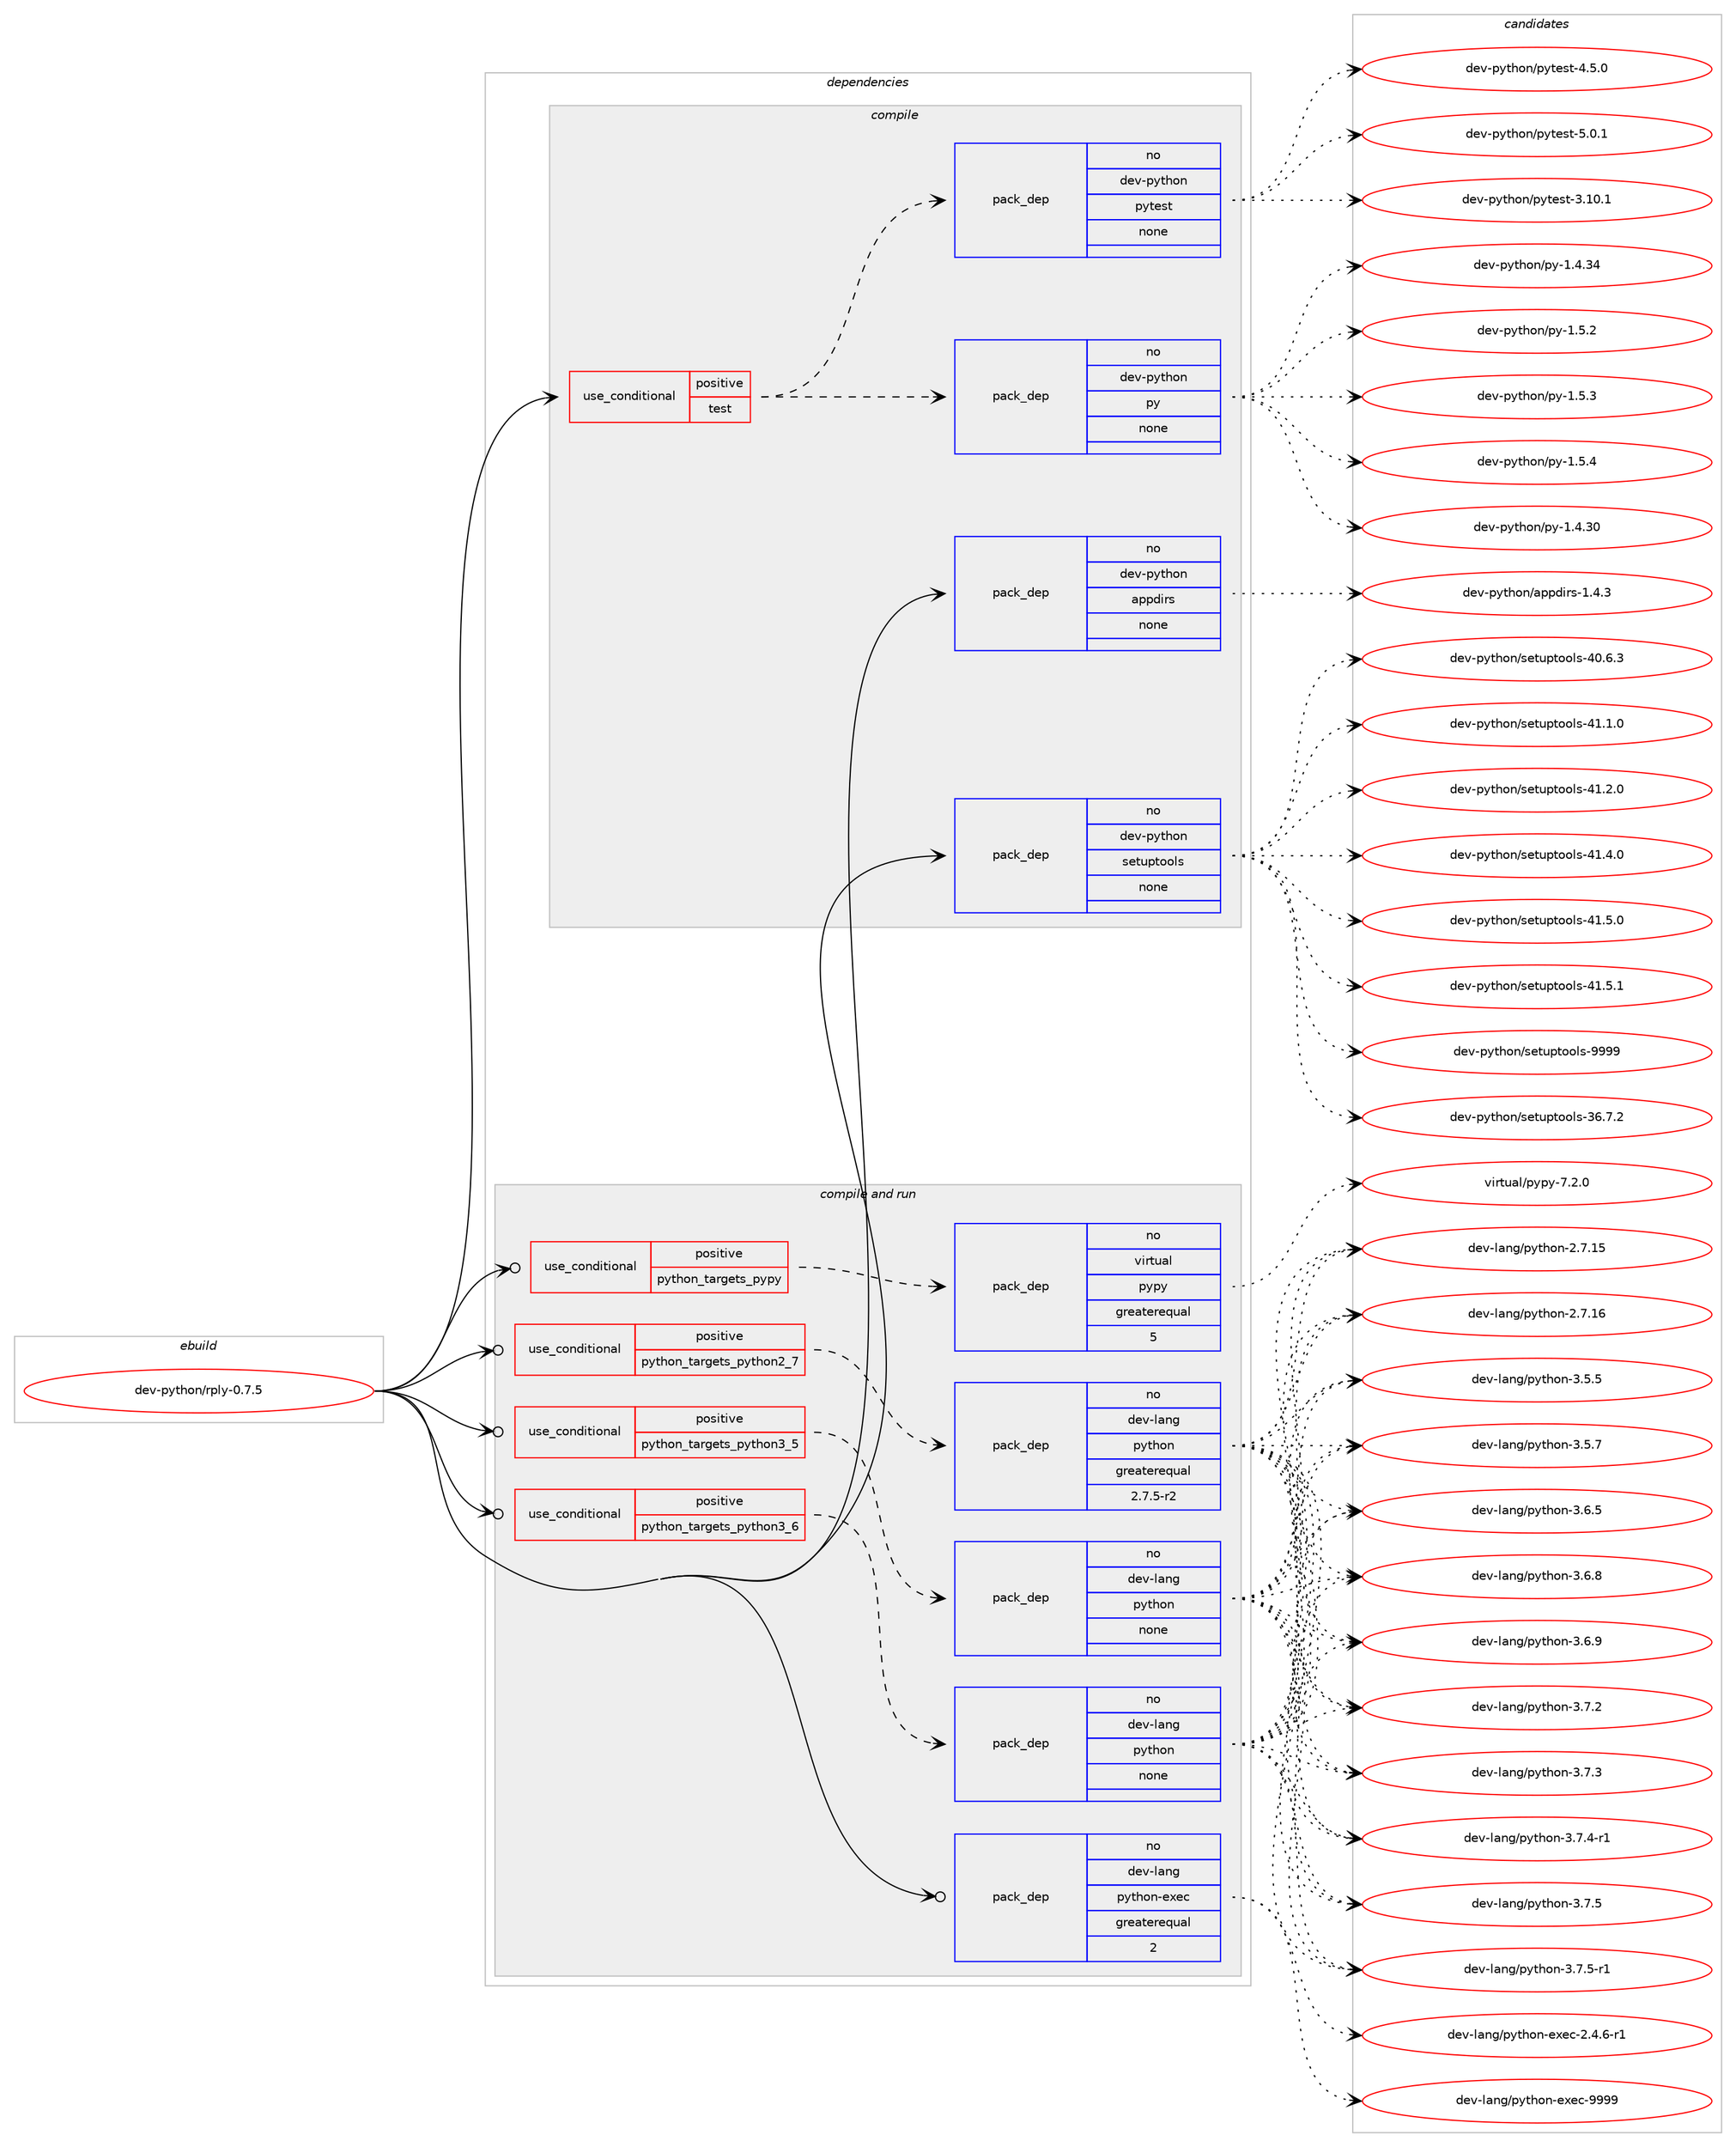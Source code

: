 digraph prolog {

# *************
# Graph options
# *************

newrank=true;
concentrate=true;
compound=true;
graph [rankdir=LR,fontname=Helvetica,fontsize=10,ranksep=1.5];#, ranksep=2.5, nodesep=0.2];
edge  [arrowhead=vee];
node  [fontname=Helvetica,fontsize=10];

# **********
# The ebuild
# **********

subgraph cluster_leftcol {
color=gray;
rank=same;
label=<<i>ebuild</i>>;
id [label="dev-python/rply-0.7.5", color=red, width=4, href="../dev-python/rply-0.7.5.svg"];
}

# ****************
# The dependencies
# ****************

subgraph cluster_midcol {
color=gray;
label=<<i>dependencies</i>>;
subgraph cluster_compile {
fillcolor="#eeeeee";
style=filled;
label=<<i>compile</i>>;
subgraph cond148859 {
dependency635824 [label=<<TABLE BORDER="0" CELLBORDER="1" CELLSPACING="0" CELLPADDING="4"><TR><TD ROWSPAN="3" CELLPADDING="10">use_conditional</TD></TR><TR><TD>positive</TD></TR><TR><TD>test</TD></TR></TABLE>>, shape=none, color=red];
subgraph pack475084 {
dependency635825 [label=<<TABLE BORDER="0" CELLBORDER="1" CELLSPACING="0" CELLPADDING="4" WIDTH="220"><TR><TD ROWSPAN="6" CELLPADDING="30">pack_dep</TD></TR><TR><TD WIDTH="110">no</TD></TR><TR><TD>dev-python</TD></TR><TR><TD>py</TD></TR><TR><TD>none</TD></TR><TR><TD></TD></TR></TABLE>>, shape=none, color=blue];
}
dependency635824:e -> dependency635825:w [weight=20,style="dashed",arrowhead="vee"];
subgraph pack475085 {
dependency635826 [label=<<TABLE BORDER="0" CELLBORDER="1" CELLSPACING="0" CELLPADDING="4" WIDTH="220"><TR><TD ROWSPAN="6" CELLPADDING="30">pack_dep</TD></TR><TR><TD WIDTH="110">no</TD></TR><TR><TD>dev-python</TD></TR><TR><TD>pytest</TD></TR><TR><TD>none</TD></TR><TR><TD></TD></TR></TABLE>>, shape=none, color=blue];
}
dependency635824:e -> dependency635826:w [weight=20,style="dashed",arrowhead="vee"];
}
id:e -> dependency635824:w [weight=20,style="solid",arrowhead="vee"];
subgraph pack475086 {
dependency635827 [label=<<TABLE BORDER="0" CELLBORDER="1" CELLSPACING="0" CELLPADDING="4" WIDTH="220"><TR><TD ROWSPAN="6" CELLPADDING="30">pack_dep</TD></TR><TR><TD WIDTH="110">no</TD></TR><TR><TD>dev-python</TD></TR><TR><TD>appdirs</TD></TR><TR><TD>none</TD></TR><TR><TD></TD></TR></TABLE>>, shape=none, color=blue];
}
id:e -> dependency635827:w [weight=20,style="solid",arrowhead="vee"];
subgraph pack475087 {
dependency635828 [label=<<TABLE BORDER="0" CELLBORDER="1" CELLSPACING="0" CELLPADDING="4" WIDTH="220"><TR><TD ROWSPAN="6" CELLPADDING="30">pack_dep</TD></TR><TR><TD WIDTH="110">no</TD></TR><TR><TD>dev-python</TD></TR><TR><TD>setuptools</TD></TR><TR><TD>none</TD></TR><TR><TD></TD></TR></TABLE>>, shape=none, color=blue];
}
id:e -> dependency635828:w [weight=20,style="solid",arrowhead="vee"];
}
subgraph cluster_compileandrun {
fillcolor="#eeeeee";
style=filled;
label=<<i>compile and run</i>>;
subgraph cond148860 {
dependency635829 [label=<<TABLE BORDER="0" CELLBORDER="1" CELLSPACING="0" CELLPADDING="4"><TR><TD ROWSPAN="3" CELLPADDING="10">use_conditional</TD></TR><TR><TD>positive</TD></TR><TR><TD>python_targets_pypy</TD></TR></TABLE>>, shape=none, color=red];
subgraph pack475088 {
dependency635830 [label=<<TABLE BORDER="0" CELLBORDER="1" CELLSPACING="0" CELLPADDING="4" WIDTH="220"><TR><TD ROWSPAN="6" CELLPADDING="30">pack_dep</TD></TR><TR><TD WIDTH="110">no</TD></TR><TR><TD>virtual</TD></TR><TR><TD>pypy</TD></TR><TR><TD>greaterequal</TD></TR><TR><TD>5</TD></TR></TABLE>>, shape=none, color=blue];
}
dependency635829:e -> dependency635830:w [weight=20,style="dashed",arrowhead="vee"];
}
id:e -> dependency635829:w [weight=20,style="solid",arrowhead="odotvee"];
subgraph cond148861 {
dependency635831 [label=<<TABLE BORDER="0" CELLBORDER="1" CELLSPACING="0" CELLPADDING="4"><TR><TD ROWSPAN="3" CELLPADDING="10">use_conditional</TD></TR><TR><TD>positive</TD></TR><TR><TD>python_targets_python2_7</TD></TR></TABLE>>, shape=none, color=red];
subgraph pack475089 {
dependency635832 [label=<<TABLE BORDER="0" CELLBORDER="1" CELLSPACING="0" CELLPADDING="4" WIDTH="220"><TR><TD ROWSPAN="6" CELLPADDING="30">pack_dep</TD></TR><TR><TD WIDTH="110">no</TD></TR><TR><TD>dev-lang</TD></TR><TR><TD>python</TD></TR><TR><TD>greaterequal</TD></TR><TR><TD>2.7.5-r2</TD></TR></TABLE>>, shape=none, color=blue];
}
dependency635831:e -> dependency635832:w [weight=20,style="dashed",arrowhead="vee"];
}
id:e -> dependency635831:w [weight=20,style="solid",arrowhead="odotvee"];
subgraph cond148862 {
dependency635833 [label=<<TABLE BORDER="0" CELLBORDER="1" CELLSPACING="0" CELLPADDING="4"><TR><TD ROWSPAN="3" CELLPADDING="10">use_conditional</TD></TR><TR><TD>positive</TD></TR><TR><TD>python_targets_python3_5</TD></TR></TABLE>>, shape=none, color=red];
subgraph pack475090 {
dependency635834 [label=<<TABLE BORDER="0" CELLBORDER="1" CELLSPACING="0" CELLPADDING="4" WIDTH="220"><TR><TD ROWSPAN="6" CELLPADDING="30">pack_dep</TD></TR><TR><TD WIDTH="110">no</TD></TR><TR><TD>dev-lang</TD></TR><TR><TD>python</TD></TR><TR><TD>none</TD></TR><TR><TD></TD></TR></TABLE>>, shape=none, color=blue];
}
dependency635833:e -> dependency635834:w [weight=20,style="dashed",arrowhead="vee"];
}
id:e -> dependency635833:w [weight=20,style="solid",arrowhead="odotvee"];
subgraph cond148863 {
dependency635835 [label=<<TABLE BORDER="0" CELLBORDER="1" CELLSPACING="0" CELLPADDING="4"><TR><TD ROWSPAN="3" CELLPADDING="10">use_conditional</TD></TR><TR><TD>positive</TD></TR><TR><TD>python_targets_python3_6</TD></TR></TABLE>>, shape=none, color=red];
subgraph pack475091 {
dependency635836 [label=<<TABLE BORDER="0" CELLBORDER="1" CELLSPACING="0" CELLPADDING="4" WIDTH="220"><TR><TD ROWSPAN="6" CELLPADDING="30">pack_dep</TD></TR><TR><TD WIDTH="110">no</TD></TR><TR><TD>dev-lang</TD></TR><TR><TD>python</TD></TR><TR><TD>none</TD></TR><TR><TD></TD></TR></TABLE>>, shape=none, color=blue];
}
dependency635835:e -> dependency635836:w [weight=20,style="dashed",arrowhead="vee"];
}
id:e -> dependency635835:w [weight=20,style="solid",arrowhead="odotvee"];
subgraph pack475092 {
dependency635837 [label=<<TABLE BORDER="0" CELLBORDER="1" CELLSPACING="0" CELLPADDING="4" WIDTH="220"><TR><TD ROWSPAN="6" CELLPADDING="30">pack_dep</TD></TR><TR><TD WIDTH="110">no</TD></TR><TR><TD>dev-lang</TD></TR><TR><TD>python-exec</TD></TR><TR><TD>greaterequal</TD></TR><TR><TD>2</TD></TR></TABLE>>, shape=none, color=blue];
}
id:e -> dependency635837:w [weight=20,style="solid",arrowhead="odotvee"];
}
subgraph cluster_run {
fillcolor="#eeeeee";
style=filled;
label=<<i>run</i>>;
}
}

# **************
# The candidates
# **************

subgraph cluster_choices {
rank=same;
color=gray;
label=<<i>candidates</i>>;

subgraph choice475084 {
color=black;
nodesep=1;
choice100101118451121211161041111104711212145494652465148 [label="dev-python/py-1.4.30", color=red, width=4,href="../dev-python/py-1.4.30.svg"];
choice100101118451121211161041111104711212145494652465152 [label="dev-python/py-1.4.34", color=red, width=4,href="../dev-python/py-1.4.34.svg"];
choice1001011184511212111610411111047112121454946534650 [label="dev-python/py-1.5.2", color=red, width=4,href="../dev-python/py-1.5.2.svg"];
choice1001011184511212111610411111047112121454946534651 [label="dev-python/py-1.5.3", color=red, width=4,href="../dev-python/py-1.5.3.svg"];
choice1001011184511212111610411111047112121454946534652 [label="dev-python/py-1.5.4", color=red, width=4,href="../dev-python/py-1.5.4.svg"];
dependency635825:e -> choice100101118451121211161041111104711212145494652465148:w [style=dotted,weight="100"];
dependency635825:e -> choice100101118451121211161041111104711212145494652465152:w [style=dotted,weight="100"];
dependency635825:e -> choice1001011184511212111610411111047112121454946534650:w [style=dotted,weight="100"];
dependency635825:e -> choice1001011184511212111610411111047112121454946534651:w [style=dotted,weight="100"];
dependency635825:e -> choice1001011184511212111610411111047112121454946534652:w [style=dotted,weight="100"];
}
subgraph choice475085 {
color=black;
nodesep=1;
choice100101118451121211161041111104711212111610111511645514649484649 [label="dev-python/pytest-3.10.1", color=red, width=4,href="../dev-python/pytest-3.10.1.svg"];
choice1001011184511212111610411111047112121116101115116455246534648 [label="dev-python/pytest-4.5.0", color=red, width=4,href="../dev-python/pytest-4.5.0.svg"];
choice1001011184511212111610411111047112121116101115116455346484649 [label="dev-python/pytest-5.0.1", color=red, width=4,href="../dev-python/pytest-5.0.1.svg"];
dependency635826:e -> choice100101118451121211161041111104711212111610111511645514649484649:w [style=dotted,weight="100"];
dependency635826:e -> choice1001011184511212111610411111047112121116101115116455246534648:w [style=dotted,weight="100"];
dependency635826:e -> choice1001011184511212111610411111047112121116101115116455346484649:w [style=dotted,weight="100"];
}
subgraph choice475086 {
color=black;
nodesep=1;
choice100101118451121211161041111104797112112100105114115454946524651 [label="dev-python/appdirs-1.4.3", color=red, width=4,href="../dev-python/appdirs-1.4.3.svg"];
dependency635827:e -> choice100101118451121211161041111104797112112100105114115454946524651:w [style=dotted,weight="100"];
}
subgraph choice475087 {
color=black;
nodesep=1;
choice100101118451121211161041111104711510111611711211611111110811545515446554650 [label="dev-python/setuptools-36.7.2", color=red, width=4,href="../dev-python/setuptools-36.7.2.svg"];
choice100101118451121211161041111104711510111611711211611111110811545524846544651 [label="dev-python/setuptools-40.6.3", color=red, width=4,href="../dev-python/setuptools-40.6.3.svg"];
choice100101118451121211161041111104711510111611711211611111110811545524946494648 [label="dev-python/setuptools-41.1.0", color=red, width=4,href="../dev-python/setuptools-41.1.0.svg"];
choice100101118451121211161041111104711510111611711211611111110811545524946504648 [label="dev-python/setuptools-41.2.0", color=red, width=4,href="../dev-python/setuptools-41.2.0.svg"];
choice100101118451121211161041111104711510111611711211611111110811545524946524648 [label="dev-python/setuptools-41.4.0", color=red, width=4,href="../dev-python/setuptools-41.4.0.svg"];
choice100101118451121211161041111104711510111611711211611111110811545524946534648 [label="dev-python/setuptools-41.5.0", color=red, width=4,href="../dev-python/setuptools-41.5.0.svg"];
choice100101118451121211161041111104711510111611711211611111110811545524946534649 [label="dev-python/setuptools-41.5.1", color=red, width=4,href="../dev-python/setuptools-41.5.1.svg"];
choice10010111845112121116104111110471151011161171121161111111081154557575757 [label="dev-python/setuptools-9999", color=red, width=4,href="../dev-python/setuptools-9999.svg"];
dependency635828:e -> choice100101118451121211161041111104711510111611711211611111110811545515446554650:w [style=dotted,weight="100"];
dependency635828:e -> choice100101118451121211161041111104711510111611711211611111110811545524846544651:w [style=dotted,weight="100"];
dependency635828:e -> choice100101118451121211161041111104711510111611711211611111110811545524946494648:w [style=dotted,weight="100"];
dependency635828:e -> choice100101118451121211161041111104711510111611711211611111110811545524946504648:w [style=dotted,weight="100"];
dependency635828:e -> choice100101118451121211161041111104711510111611711211611111110811545524946524648:w [style=dotted,weight="100"];
dependency635828:e -> choice100101118451121211161041111104711510111611711211611111110811545524946534648:w [style=dotted,weight="100"];
dependency635828:e -> choice100101118451121211161041111104711510111611711211611111110811545524946534649:w [style=dotted,weight="100"];
dependency635828:e -> choice10010111845112121116104111110471151011161171121161111111081154557575757:w [style=dotted,weight="100"];
}
subgraph choice475088 {
color=black;
nodesep=1;
choice1181051141161179710847112121112121455546504648 [label="virtual/pypy-7.2.0", color=red, width=4,href="../virtual/pypy-7.2.0.svg"];
dependency635830:e -> choice1181051141161179710847112121112121455546504648:w [style=dotted,weight="100"];
}
subgraph choice475089 {
color=black;
nodesep=1;
choice10010111845108971101034711212111610411111045504655464953 [label="dev-lang/python-2.7.15", color=red, width=4,href="../dev-lang/python-2.7.15.svg"];
choice10010111845108971101034711212111610411111045504655464954 [label="dev-lang/python-2.7.16", color=red, width=4,href="../dev-lang/python-2.7.16.svg"];
choice100101118451089711010347112121116104111110455146534653 [label="dev-lang/python-3.5.5", color=red, width=4,href="../dev-lang/python-3.5.5.svg"];
choice100101118451089711010347112121116104111110455146534655 [label="dev-lang/python-3.5.7", color=red, width=4,href="../dev-lang/python-3.5.7.svg"];
choice100101118451089711010347112121116104111110455146544653 [label="dev-lang/python-3.6.5", color=red, width=4,href="../dev-lang/python-3.6.5.svg"];
choice100101118451089711010347112121116104111110455146544656 [label="dev-lang/python-3.6.8", color=red, width=4,href="../dev-lang/python-3.6.8.svg"];
choice100101118451089711010347112121116104111110455146544657 [label="dev-lang/python-3.6.9", color=red, width=4,href="../dev-lang/python-3.6.9.svg"];
choice100101118451089711010347112121116104111110455146554650 [label="dev-lang/python-3.7.2", color=red, width=4,href="../dev-lang/python-3.7.2.svg"];
choice100101118451089711010347112121116104111110455146554651 [label="dev-lang/python-3.7.3", color=red, width=4,href="../dev-lang/python-3.7.3.svg"];
choice1001011184510897110103471121211161041111104551465546524511449 [label="dev-lang/python-3.7.4-r1", color=red, width=4,href="../dev-lang/python-3.7.4-r1.svg"];
choice100101118451089711010347112121116104111110455146554653 [label="dev-lang/python-3.7.5", color=red, width=4,href="../dev-lang/python-3.7.5.svg"];
choice1001011184510897110103471121211161041111104551465546534511449 [label="dev-lang/python-3.7.5-r1", color=red, width=4,href="../dev-lang/python-3.7.5-r1.svg"];
dependency635832:e -> choice10010111845108971101034711212111610411111045504655464953:w [style=dotted,weight="100"];
dependency635832:e -> choice10010111845108971101034711212111610411111045504655464954:w [style=dotted,weight="100"];
dependency635832:e -> choice100101118451089711010347112121116104111110455146534653:w [style=dotted,weight="100"];
dependency635832:e -> choice100101118451089711010347112121116104111110455146534655:w [style=dotted,weight="100"];
dependency635832:e -> choice100101118451089711010347112121116104111110455146544653:w [style=dotted,weight="100"];
dependency635832:e -> choice100101118451089711010347112121116104111110455146544656:w [style=dotted,weight="100"];
dependency635832:e -> choice100101118451089711010347112121116104111110455146544657:w [style=dotted,weight="100"];
dependency635832:e -> choice100101118451089711010347112121116104111110455146554650:w [style=dotted,weight="100"];
dependency635832:e -> choice100101118451089711010347112121116104111110455146554651:w [style=dotted,weight="100"];
dependency635832:e -> choice1001011184510897110103471121211161041111104551465546524511449:w [style=dotted,weight="100"];
dependency635832:e -> choice100101118451089711010347112121116104111110455146554653:w [style=dotted,weight="100"];
dependency635832:e -> choice1001011184510897110103471121211161041111104551465546534511449:w [style=dotted,weight="100"];
}
subgraph choice475090 {
color=black;
nodesep=1;
choice10010111845108971101034711212111610411111045504655464953 [label="dev-lang/python-2.7.15", color=red, width=4,href="../dev-lang/python-2.7.15.svg"];
choice10010111845108971101034711212111610411111045504655464954 [label="dev-lang/python-2.7.16", color=red, width=4,href="../dev-lang/python-2.7.16.svg"];
choice100101118451089711010347112121116104111110455146534653 [label="dev-lang/python-3.5.5", color=red, width=4,href="../dev-lang/python-3.5.5.svg"];
choice100101118451089711010347112121116104111110455146534655 [label="dev-lang/python-3.5.7", color=red, width=4,href="../dev-lang/python-3.5.7.svg"];
choice100101118451089711010347112121116104111110455146544653 [label="dev-lang/python-3.6.5", color=red, width=4,href="../dev-lang/python-3.6.5.svg"];
choice100101118451089711010347112121116104111110455146544656 [label="dev-lang/python-3.6.8", color=red, width=4,href="../dev-lang/python-3.6.8.svg"];
choice100101118451089711010347112121116104111110455146544657 [label="dev-lang/python-3.6.9", color=red, width=4,href="../dev-lang/python-3.6.9.svg"];
choice100101118451089711010347112121116104111110455146554650 [label="dev-lang/python-3.7.2", color=red, width=4,href="../dev-lang/python-3.7.2.svg"];
choice100101118451089711010347112121116104111110455146554651 [label="dev-lang/python-3.7.3", color=red, width=4,href="../dev-lang/python-3.7.3.svg"];
choice1001011184510897110103471121211161041111104551465546524511449 [label="dev-lang/python-3.7.4-r1", color=red, width=4,href="../dev-lang/python-3.7.4-r1.svg"];
choice100101118451089711010347112121116104111110455146554653 [label="dev-lang/python-3.7.5", color=red, width=4,href="../dev-lang/python-3.7.5.svg"];
choice1001011184510897110103471121211161041111104551465546534511449 [label="dev-lang/python-3.7.5-r1", color=red, width=4,href="../dev-lang/python-3.7.5-r1.svg"];
dependency635834:e -> choice10010111845108971101034711212111610411111045504655464953:w [style=dotted,weight="100"];
dependency635834:e -> choice10010111845108971101034711212111610411111045504655464954:w [style=dotted,weight="100"];
dependency635834:e -> choice100101118451089711010347112121116104111110455146534653:w [style=dotted,weight="100"];
dependency635834:e -> choice100101118451089711010347112121116104111110455146534655:w [style=dotted,weight="100"];
dependency635834:e -> choice100101118451089711010347112121116104111110455146544653:w [style=dotted,weight="100"];
dependency635834:e -> choice100101118451089711010347112121116104111110455146544656:w [style=dotted,weight="100"];
dependency635834:e -> choice100101118451089711010347112121116104111110455146544657:w [style=dotted,weight="100"];
dependency635834:e -> choice100101118451089711010347112121116104111110455146554650:w [style=dotted,weight="100"];
dependency635834:e -> choice100101118451089711010347112121116104111110455146554651:w [style=dotted,weight="100"];
dependency635834:e -> choice1001011184510897110103471121211161041111104551465546524511449:w [style=dotted,weight="100"];
dependency635834:e -> choice100101118451089711010347112121116104111110455146554653:w [style=dotted,weight="100"];
dependency635834:e -> choice1001011184510897110103471121211161041111104551465546534511449:w [style=dotted,weight="100"];
}
subgraph choice475091 {
color=black;
nodesep=1;
choice10010111845108971101034711212111610411111045504655464953 [label="dev-lang/python-2.7.15", color=red, width=4,href="../dev-lang/python-2.7.15.svg"];
choice10010111845108971101034711212111610411111045504655464954 [label="dev-lang/python-2.7.16", color=red, width=4,href="../dev-lang/python-2.7.16.svg"];
choice100101118451089711010347112121116104111110455146534653 [label="dev-lang/python-3.5.5", color=red, width=4,href="../dev-lang/python-3.5.5.svg"];
choice100101118451089711010347112121116104111110455146534655 [label="dev-lang/python-3.5.7", color=red, width=4,href="../dev-lang/python-3.5.7.svg"];
choice100101118451089711010347112121116104111110455146544653 [label="dev-lang/python-3.6.5", color=red, width=4,href="../dev-lang/python-3.6.5.svg"];
choice100101118451089711010347112121116104111110455146544656 [label="dev-lang/python-3.6.8", color=red, width=4,href="../dev-lang/python-3.6.8.svg"];
choice100101118451089711010347112121116104111110455146544657 [label="dev-lang/python-3.6.9", color=red, width=4,href="../dev-lang/python-3.6.9.svg"];
choice100101118451089711010347112121116104111110455146554650 [label="dev-lang/python-3.7.2", color=red, width=4,href="../dev-lang/python-3.7.2.svg"];
choice100101118451089711010347112121116104111110455146554651 [label="dev-lang/python-3.7.3", color=red, width=4,href="../dev-lang/python-3.7.3.svg"];
choice1001011184510897110103471121211161041111104551465546524511449 [label="dev-lang/python-3.7.4-r1", color=red, width=4,href="../dev-lang/python-3.7.4-r1.svg"];
choice100101118451089711010347112121116104111110455146554653 [label="dev-lang/python-3.7.5", color=red, width=4,href="../dev-lang/python-3.7.5.svg"];
choice1001011184510897110103471121211161041111104551465546534511449 [label="dev-lang/python-3.7.5-r1", color=red, width=4,href="../dev-lang/python-3.7.5-r1.svg"];
dependency635836:e -> choice10010111845108971101034711212111610411111045504655464953:w [style=dotted,weight="100"];
dependency635836:e -> choice10010111845108971101034711212111610411111045504655464954:w [style=dotted,weight="100"];
dependency635836:e -> choice100101118451089711010347112121116104111110455146534653:w [style=dotted,weight="100"];
dependency635836:e -> choice100101118451089711010347112121116104111110455146534655:w [style=dotted,weight="100"];
dependency635836:e -> choice100101118451089711010347112121116104111110455146544653:w [style=dotted,weight="100"];
dependency635836:e -> choice100101118451089711010347112121116104111110455146544656:w [style=dotted,weight="100"];
dependency635836:e -> choice100101118451089711010347112121116104111110455146544657:w [style=dotted,weight="100"];
dependency635836:e -> choice100101118451089711010347112121116104111110455146554650:w [style=dotted,weight="100"];
dependency635836:e -> choice100101118451089711010347112121116104111110455146554651:w [style=dotted,weight="100"];
dependency635836:e -> choice1001011184510897110103471121211161041111104551465546524511449:w [style=dotted,weight="100"];
dependency635836:e -> choice100101118451089711010347112121116104111110455146554653:w [style=dotted,weight="100"];
dependency635836:e -> choice1001011184510897110103471121211161041111104551465546534511449:w [style=dotted,weight="100"];
}
subgraph choice475092 {
color=black;
nodesep=1;
choice10010111845108971101034711212111610411111045101120101994550465246544511449 [label="dev-lang/python-exec-2.4.6-r1", color=red, width=4,href="../dev-lang/python-exec-2.4.6-r1.svg"];
choice10010111845108971101034711212111610411111045101120101994557575757 [label="dev-lang/python-exec-9999", color=red, width=4,href="../dev-lang/python-exec-9999.svg"];
dependency635837:e -> choice10010111845108971101034711212111610411111045101120101994550465246544511449:w [style=dotted,weight="100"];
dependency635837:e -> choice10010111845108971101034711212111610411111045101120101994557575757:w [style=dotted,weight="100"];
}
}

}
